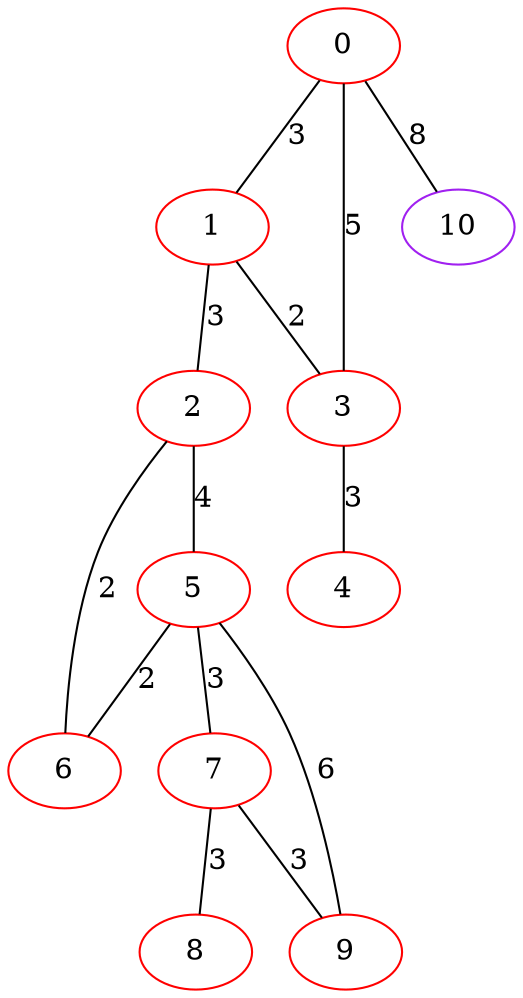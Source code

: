 graph "" {
0 [color=red, weight=1];
1 [color=red, weight=1];
2 [color=red, weight=1];
3 [color=red, weight=1];
4 [color=red, weight=1];
5 [color=red, weight=1];
6 [color=red, weight=1];
7 [color=red, weight=1];
8 [color=red, weight=1];
9 [color=red, weight=1];
10 [color=purple, weight=4];
0 -- 1  [key=0, label=3];
0 -- 10  [key=0, label=8];
0 -- 3  [key=0, label=5];
1 -- 2  [key=0, label=3];
1 -- 3  [key=0, label=2];
2 -- 5  [key=0, label=4];
2 -- 6  [key=0, label=2];
3 -- 4  [key=0, label=3];
5 -- 9  [key=0, label=6];
5 -- 6  [key=0, label=2];
5 -- 7  [key=0, label=3];
7 -- 8  [key=0, label=3];
7 -- 9  [key=0, label=3];
}
